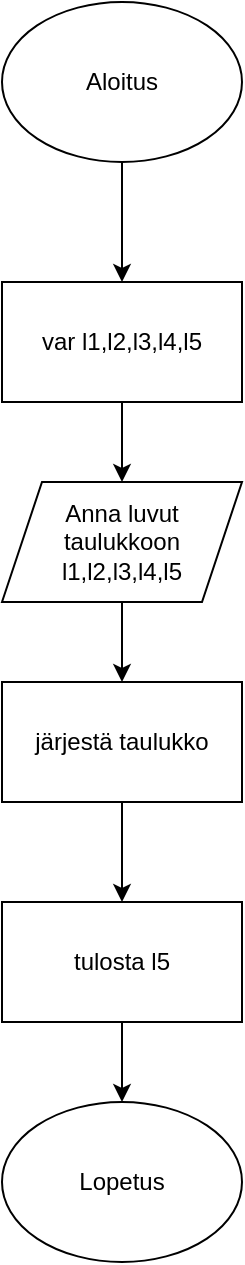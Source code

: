 <mxfile version="24.8.3">
  <diagram name="Sivu-1" id="1NYT-KAuV_2OQOt8gWRy">
    <mxGraphModel dx="704" dy="739" grid="1" gridSize="10" guides="1" tooltips="1" connect="1" arrows="1" fold="1" page="1" pageScale="1" pageWidth="827" pageHeight="1169" math="0" shadow="0">
      <root>
        <mxCell id="0" />
        <mxCell id="1" parent="0" />
        <mxCell id="yE3FLWMd4unatY1CHsjF-4" value="" style="edgeStyle=orthogonalEdgeStyle;rounded=0;orthogonalLoop=1;jettySize=auto;html=1;" edge="1" parent="1" source="yE3FLWMd4unatY1CHsjF-1" target="yE3FLWMd4unatY1CHsjF-2">
          <mxGeometry relative="1" as="geometry" />
        </mxCell>
        <mxCell id="yE3FLWMd4unatY1CHsjF-1" value="Aloitus" style="ellipse;whiteSpace=wrap;html=1;" vertex="1" parent="1">
          <mxGeometry x="294" y="10" width="120" height="80" as="geometry" />
        </mxCell>
        <mxCell id="yE3FLWMd4unatY1CHsjF-5" value="" style="edgeStyle=orthogonalEdgeStyle;rounded=0;orthogonalLoop=1;jettySize=auto;html=1;" edge="1" parent="1" source="yE3FLWMd4unatY1CHsjF-2" target="yE3FLWMd4unatY1CHsjF-3">
          <mxGeometry relative="1" as="geometry" />
        </mxCell>
        <mxCell id="yE3FLWMd4unatY1CHsjF-2" value="var l1,l2,l3,l4,l5" style="rounded=0;whiteSpace=wrap;html=1;" vertex="1" parent="1">
          <mxGeometry x="294" y="150" width="120" height="60" as="geometry" />
        </mxCell>
        <mxCell id="yE3FLWMd4unatY1CHsjF-7" value="" style="edgeStyle=orthogonalEdgeStyle;rounded=0;orthogonalLoop=1;jettySize=auto;html=1;" edge="1" parent="1" source="yE3FLWMd4unatY1CHsjF-3" target="yE3FLWMd4unatY1CHsjF-6">
          <mxGeometry relative="1" as="geometry" />
        </mxCell>
        <mxCell id="yE3FLWMd4unatY1CHsjF-3" value="Anna luvut&lt;div&gt;taulukkoon&lt;br&gt;&lt;div&gt;l1,l2,l3,l4,l5&lt;/div&gt;&lt;/div&gt;" style="shape=parallelogram;perimeter=parallelogramPerimeter;whiteSpace=wrap;html=1;fixedSize=1;" vertex="1" parent="1">
          <mxGeometry x="294" y="250" width="120" height="60" as="geometry" />
        </mxCell>
        <mxCell id="yE3FLWMd4unatY1CHsjF-9" value="" style="edgeStyle=orthogonalEdgeStyle;rounded=0;orthogonalLoop=1;jettySize=auto;html=1;" edge="1" parent="1" source="yE3FLWMd4unatY1CHsjF-6" target="yE3FLWMd4unatY1CHsjF-8">
          <mxGeometry relative="1" as="geometry" />
        </mxCell>
        <mxCell id="yE3FLWMd4unatY1CHsjF-6" value="järjestä taulukko" style="rounded=0;whiteSpace=wrap;html=1;" vertex="1" parent="1">
          <mxGeometry x="294" y="350" width="120" height="60" as="geometry" />
        </mxCell>
        <mxCell id="yE3FLWMd4unatY1CHsjF-11" value="" style="edgeStyle=orthogonalEdgeStyle;rounded=0;orthogonalLoop=1;jettySize=auto;html=1;" edge="1" parent="1" source="yE3FLWMd4unatY1CHsjF-8" target="yE3FLWMd4unatY1CHsjF-10">
          <mxGeometry relative="1" as="geometry" />
        </mxCell>
        <mxCell id="yE3FLWMd4unatY1CHsjF-8" value="tulosta l5" style="rounded=0;whiteSpace=wrap;html=1;" vertex="1" parent="1">
          <mxGeometry x="294" y="460" width="120" height="60" as="geometry" />
        </mxCell>
        <mxCell id="yE3FLWMd4unatY1CHsjF-10" value="Lopetus" style="ellipse;whiteSpace=wrap;html=1;" vertex="1" parent="1">
          <mxGeometry x="294" y="560" width="120" height="80" as="geometry" />
        </mxCell>
      </root>
    </mxGraphModel>
  </diagram>
</mxfile>
